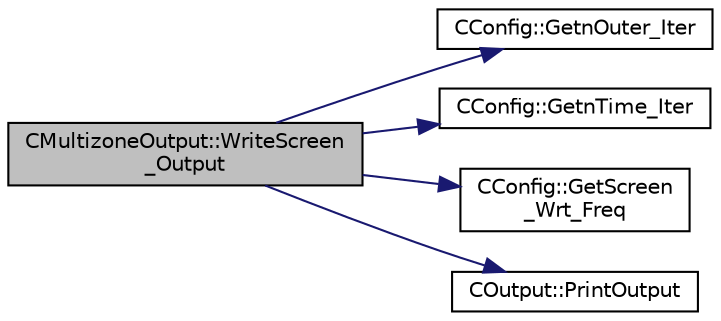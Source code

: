 digraph "CMultizoneOutput::WriteScreen_Output"
{
 // LATEX_PDF_SIZE
  edge [fontname="Helvetica",fontsize="10",labelfontname="Helvetica",labelfontsize="10"];
  node [fontname="Helvetica",fontsize="10",shape=record];
  rankdir="LR";
  Node1 [label="CMultizoneOutput::WriteScreen\l_Output",height=0.2,width=0.4,color="black", fillcolor="grey75", style="filled", fontcolor="black",tooltip="Determines if the screen header should be written."];
  Node1 -> Node2 [color="midnightblue",fontsize="10",style="solid",fontname="Helvetica"];
  Node2 [label="CConfig::GetnOuter_Iter",height=0.2,width=0.4,color="black", fillcolor="white", style="filled",URL="$classCConfig.html#a898cd36650fcc3a639c12e9b8ab8373a",tooltip="Get the number of outer iterations."];
  Node1 -> Node3 [color="midnightblue",fontsize="10",style="solid",fontname="Helvetica"];
  Node3 [label="CConfig::GetnTime_Iter",height=0.2,width=0.4,color="black", fillcolor="white", style="filled",URL="$classCConfig.html#a22b101932c391aea5173975130f488fd",tooltip="Get the number of time iterations."];
  Node1 -> Node4 [color="midnightblue",fontsize="10",style="solid",fontname="Helvetica"];
  Node4 [label="CConfig::GetScreen\l_Wrt_Freq",height=0.2,width=0.4,color="black", fillcolor="white", style="filled",URL="$classCConfig.html#ad43daa81fef55ee2c14498294308bad5",tooltip="GetScreen_Wrt_Freq_Inner."];
  Node1 -> Node5 [color="midnightblue",fontsize="10",style="solid",fontname="Helvetica"];
  Node5 [label="COutput::PrintOutput",height=0.2,width=0.4,color="black", fillcolor="white", style="filled",URL="$classCOutput.html#af0c23405e1093223066c9c79ee13985a",tooltip="Check whether we should print output."];
}
